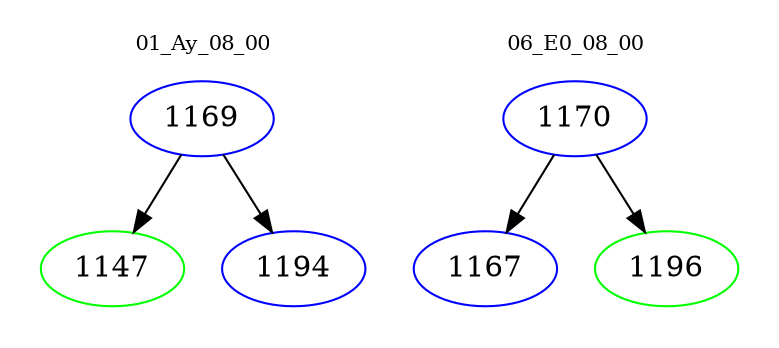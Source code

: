 digraph{
subgraph cluster_0 {
color = white
label = "01_Ay_08_00";
fontsize=10;
T0_1169 [label="1169", color="blue"]
T0_1169 -> T0_1147 [color="black"]
T0_1147 [label="1147", color="green"]
T0_1169 -> T0_1194 [color="black"]
T0_1194 [label="1194", color="blue"]
}
subgraph cluster_1 {
color = white
label = "06_E0_08_00";
fontsize=10;
T1_1170 [label="1170", color="blue"]
T1_1170 -> T1_1167 [color="black"]
T1_1167 [label="1167", color="blue"]
T1_1170 -> T1_1196 [color="black"]
T1_1196 [label="1196", color="green"]
}
}
